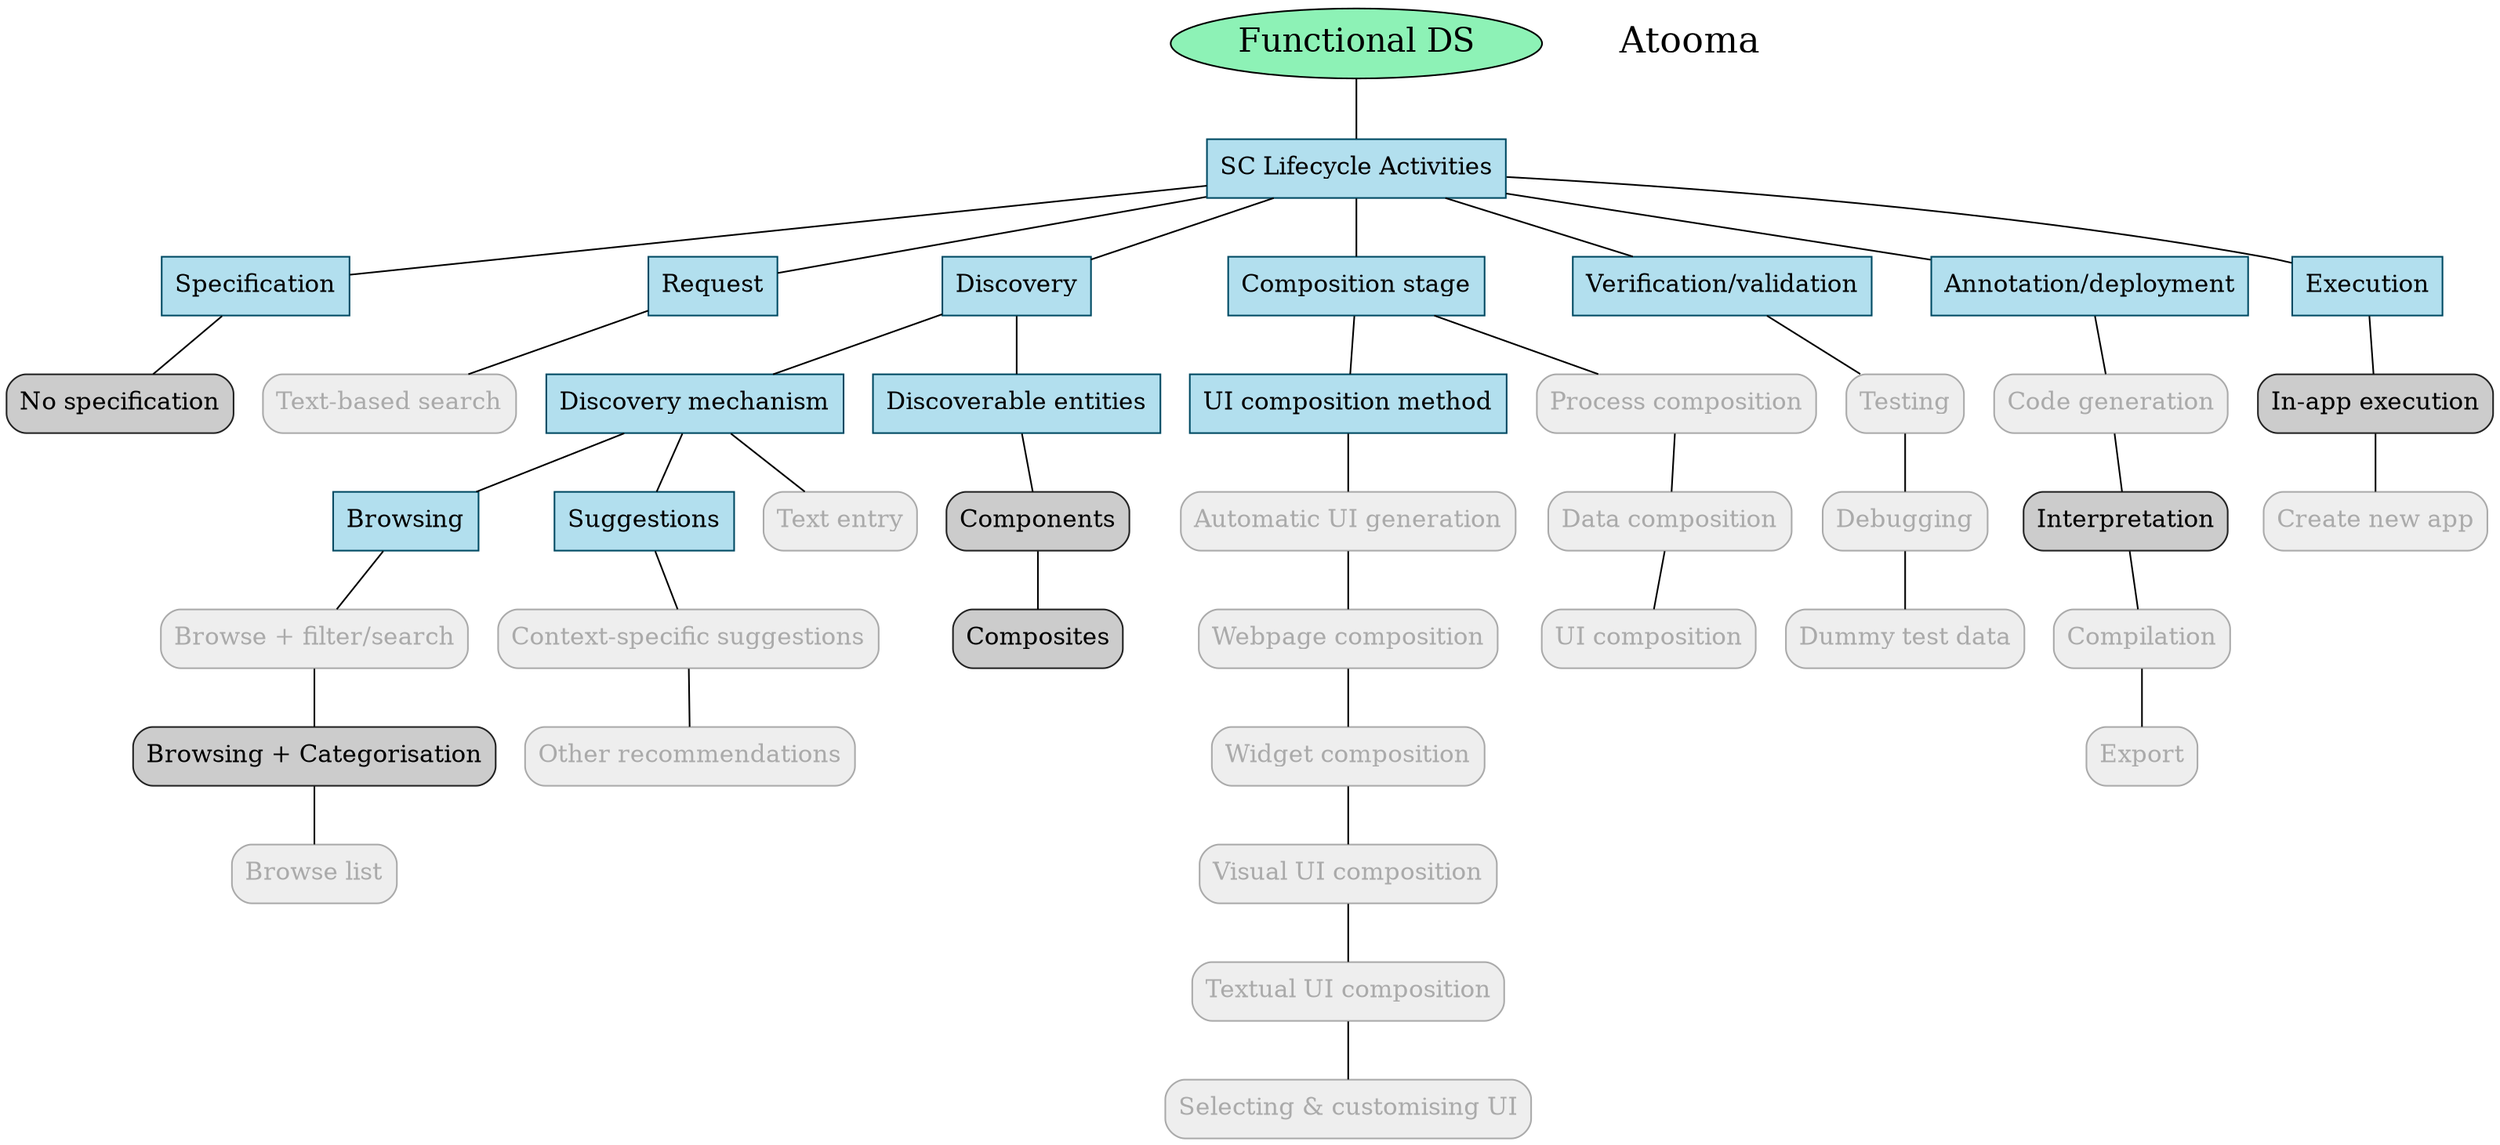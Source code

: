 digraph output {node [color="047b35",fillcolor="#8df2b6",style=filled fontsize="20"];
"Functional DS"node [color="#FFFFFF",fillcolor="#FFFFFF",style=filled, fontcolor="#000000" fontsize="22"]; 
 "Atooma" 



node[shape=box,color="#004a63",fillcolor=lightblue2,style=filled fontsize="15"];
"SC Lifecycle Activities","Specification","Request","Discovery","Discovery mechanism","Discoverable entities","Composition stage","UI composition method","Verification/validation","Annotation/deployment","Execution","Browsing","Suggestions"

node [color="#222222", style="rounded,filled", shape=rect, fontcolor="#000000", fillcolor="#CCCCCC"];
"Browsing + Categorisation","Components","Composites","Interpretation","No specification","In-app execution"

node [color="#AAAAAA", style="rounded,filled", shape=rect, fontcolor="#AAAAAA", fillcolor="#EEEEEE"];
"Text-based search","Browse + filter/search","Process composition","Data composition","Automatic UI generation","Webpage composition","Widget composition","Visual UI composition","Textual UI composition","Testing","Debugging","Code generation","Compilation","Export","Create new app","Dummy test data","Browse list","Context-specific suggestions","Other recommendations","Text entry","Selecting & customising UI","UI composition"



"Functional DS"->"SC Lifecycle Activities" [arrowhead=none]
"SC Lifecycle Activities"->"Specification" [arrowhead=none]
"SC Lifecycle Activities"->"Request" [arrowhead=none]
"SC Lifecycle Activities"->"Discovery" [arrowhead=none]
"Discovery"->"Discovery mechanism" [arrowhead=none]
"Discovery"->"Discoverable entities" [arrowhead=none]
"SC Lifecycle Activities"->"Composition stage" [arrowhead=none]
"Composition stage"->"UI composition method" [arrowhead=none]
"SC Lifecycle Activities"->"Verification/validation" [arrowhead=none]
"SC Lifecycle Activities"->"Annotation/deployment" [arrowhead=none]
"SC Lifecycle Activities"->"Execution" [arrowhead=none]
"Discovery mechanism"->"Browsing" [arrowhead=none]
"Discovery mechanism"->"Suggestions" [arrowhead=none]
"Request"->"Text-based search" [arrowhead=none]
"Browsing"->"Browse + filter/search"->"Browsing + Categorisation"->"Browse list" [arrowhead=none]
"Discoverable entities"->"Components"->"Composites" [arrowhead=none]
"Composition stage"->"Process composition"->"Data composition"->"UI composition" [arrowhead=none]
"UI composition method"->"Automatic UI generation"->"Webpage composition"->"Widget composition"->"Visual UI composition"->"Textual UI composition"->"Selecting & customising UI" [arrowhead=none]
"Verification/validation"->"Testing"->"Debugging"->"Dummy test data" [arrowhead=none]
"Annotation/deployment"->"Code generation"->"Interpretation"->"Compilation"->"Export" [arrowhead=none]
"Specification"->"No specification" [arrowhead=none]
"Execution"->"In-app execution"->"Create new app" [arrowhead=none]
"Suggestions"->"Context-specific suggestions"->"Other recommendations" [arrowhead=none]
"Discovery mechanism"->"Text entry" [arrowhead=none]}
